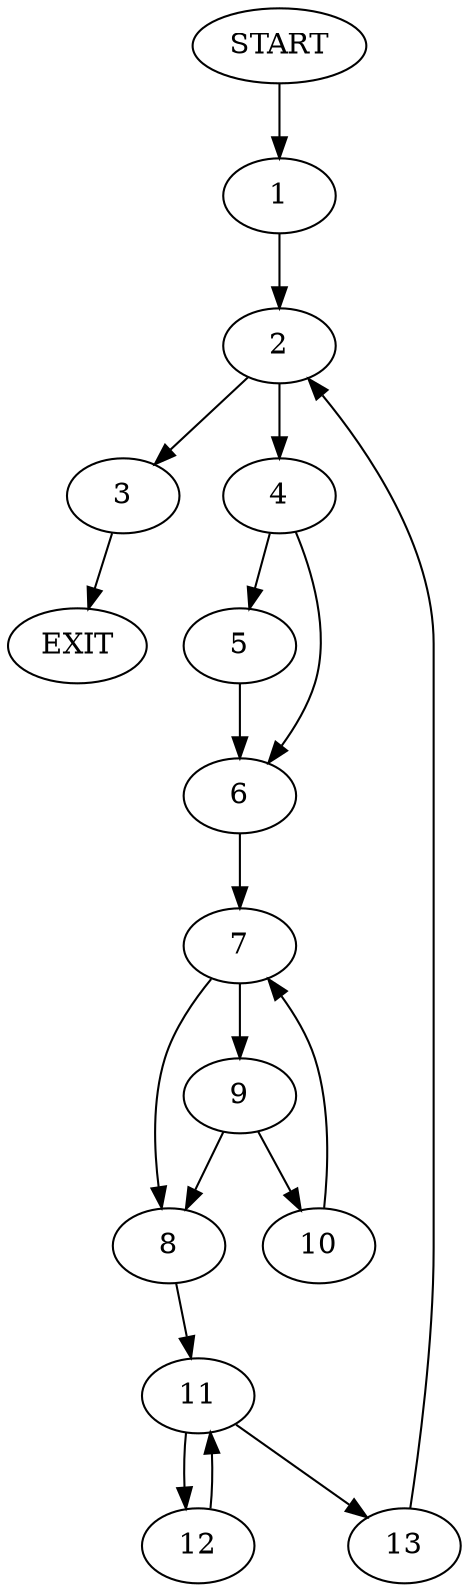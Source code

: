digraph {
0 [label="START"]
14 [label="EXIT"]
0 -> 1
1 -> 2
2 -> 3
2 -> 4
4 -> 5
4 -> 6
3 -> 14
6 -> 7
5 -> 6
7 -> 8
7 -> 9
9 -> 8
9 -> 10
8 -> 11
10 -> 7
11 -> 12
11 -> 13
12 -> 11
13 -> 2
}
